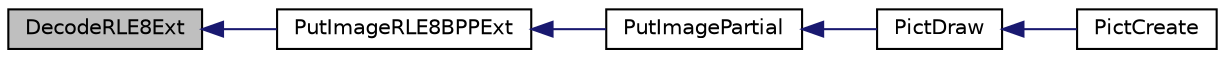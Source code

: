 digraph "DecodeRLE8Ext"
{
  edge [fontname="Helvetica",fontsize="10",labelfontname="Helvetica",labelfontsize="10"];
  node [fontname="Helvetica",fontsize="10",shape=record];
  rankdir="LR";
  Node1 [label="DecodeRLE8Ext",height=0.2,width=0.4,color="black", fillcolor="grey75", style="filled", fontcolor="black"];
  Node1 -> Node2 [dir="back",color="midnightblue",fontsize="10",style="solid",fontname="Helvetica"];
  Node2 [label="PutImageRLE8BPPExt",height=0.2,width=0.4,color="black", fillcolor="white", style="filled",URL="$_primitive_8c.html#a42b04fbbc86862504eabe7f61aae37c5"];
  Node2 -> Node3 [dir="back",color="midnightblue",fontsize="10",style="solid",fontname="Helvetica"];
  Node3 [label="PutImagePartial",height=0.2,width=0.4,color="black", fillcolor="white", style="filled",URL="$_primitive_8h.html#a6a90a4795b51e461d8efed81a7f98874"];
  Node3 -> Node4 [dir="back",color="midnightblue",fontsize="10",style="solid",fontname="Helvetica"];
  Node4 [label="PictDraw",height=0.2,width=0.4,color="black", fillcolor="white", style="filled",URL="$_picture_8h.html#a317a09c3c5d88b43a8473d9f3cd29475"];
  Node4 -> Node5 [dir="back",color="midnightblue",fontsize="10",style="solid",fontname="Helvetica"];
  Node5 [label="PictCreate",height=0.2,width=0.4,color="black", fillcolor="white", style="filled",URL="$_picture_8h.html#ae3b4b7d30eb65f8efa26f2f46911f8ac"];
}
